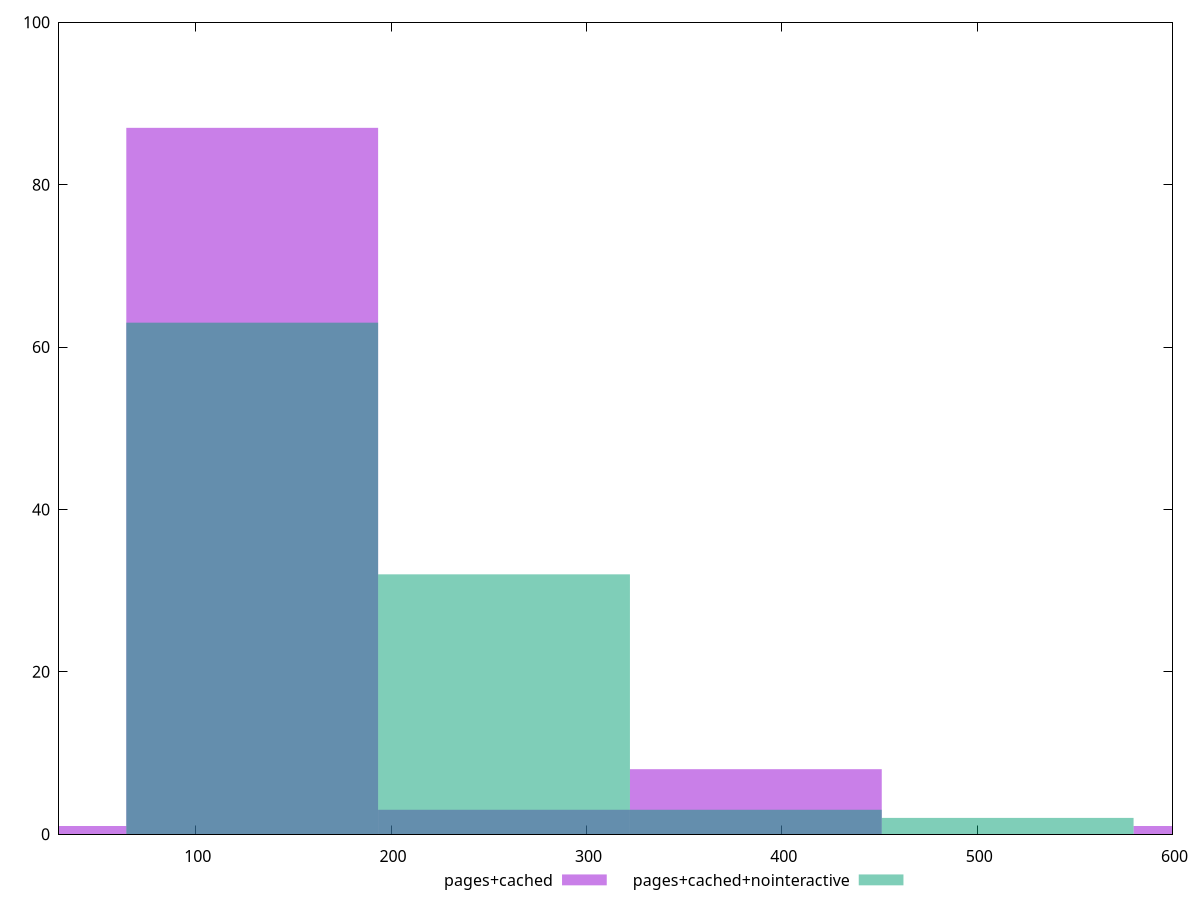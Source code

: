reset

$pagesCached <<EOF
644.5186802043597 1
128.90373604087193 87
0 1
386.7112081226158 8
257.80747208174387 3
EOF

$pagesCachedNointeractive <<EOF
128.90373604087193 63
257.80747208174387 32
386.7112081226158 3
515.6149441634877 2
EOF

set key outside below
set boxwidth 128.90373604087193
set xrange [30:600]
set yrange [0:100]
set style fill transparent solid 0.5 noborder
set terminal svg size 640, 500 enhanced background rgb 'white'
set output "report_00007_2020-12-11T15:55:29.892Z/uses-http2/comparison/histogram/2_vs_3.svg"

plot $pagesCached title "pages+cached" with boxes, \
     $pagesCachedNointeractive title "pages+cached+nointeractive" with boxes

reset

